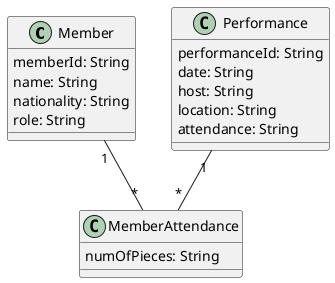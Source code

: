 @startuml "PerformanceAttendance"


class Member{
  memberId: String
  name: String
  nationality: String
  role: String
}

class Performance{
  performanceId: String
  date: String
  host: String
  location: String
  attendance: String
}

class MemberAttendance{
  numOfPieces: String
}



Member "1" -- "*" MemberAttendance

Performance "1" -- "*" MemberAttendance


@enduml